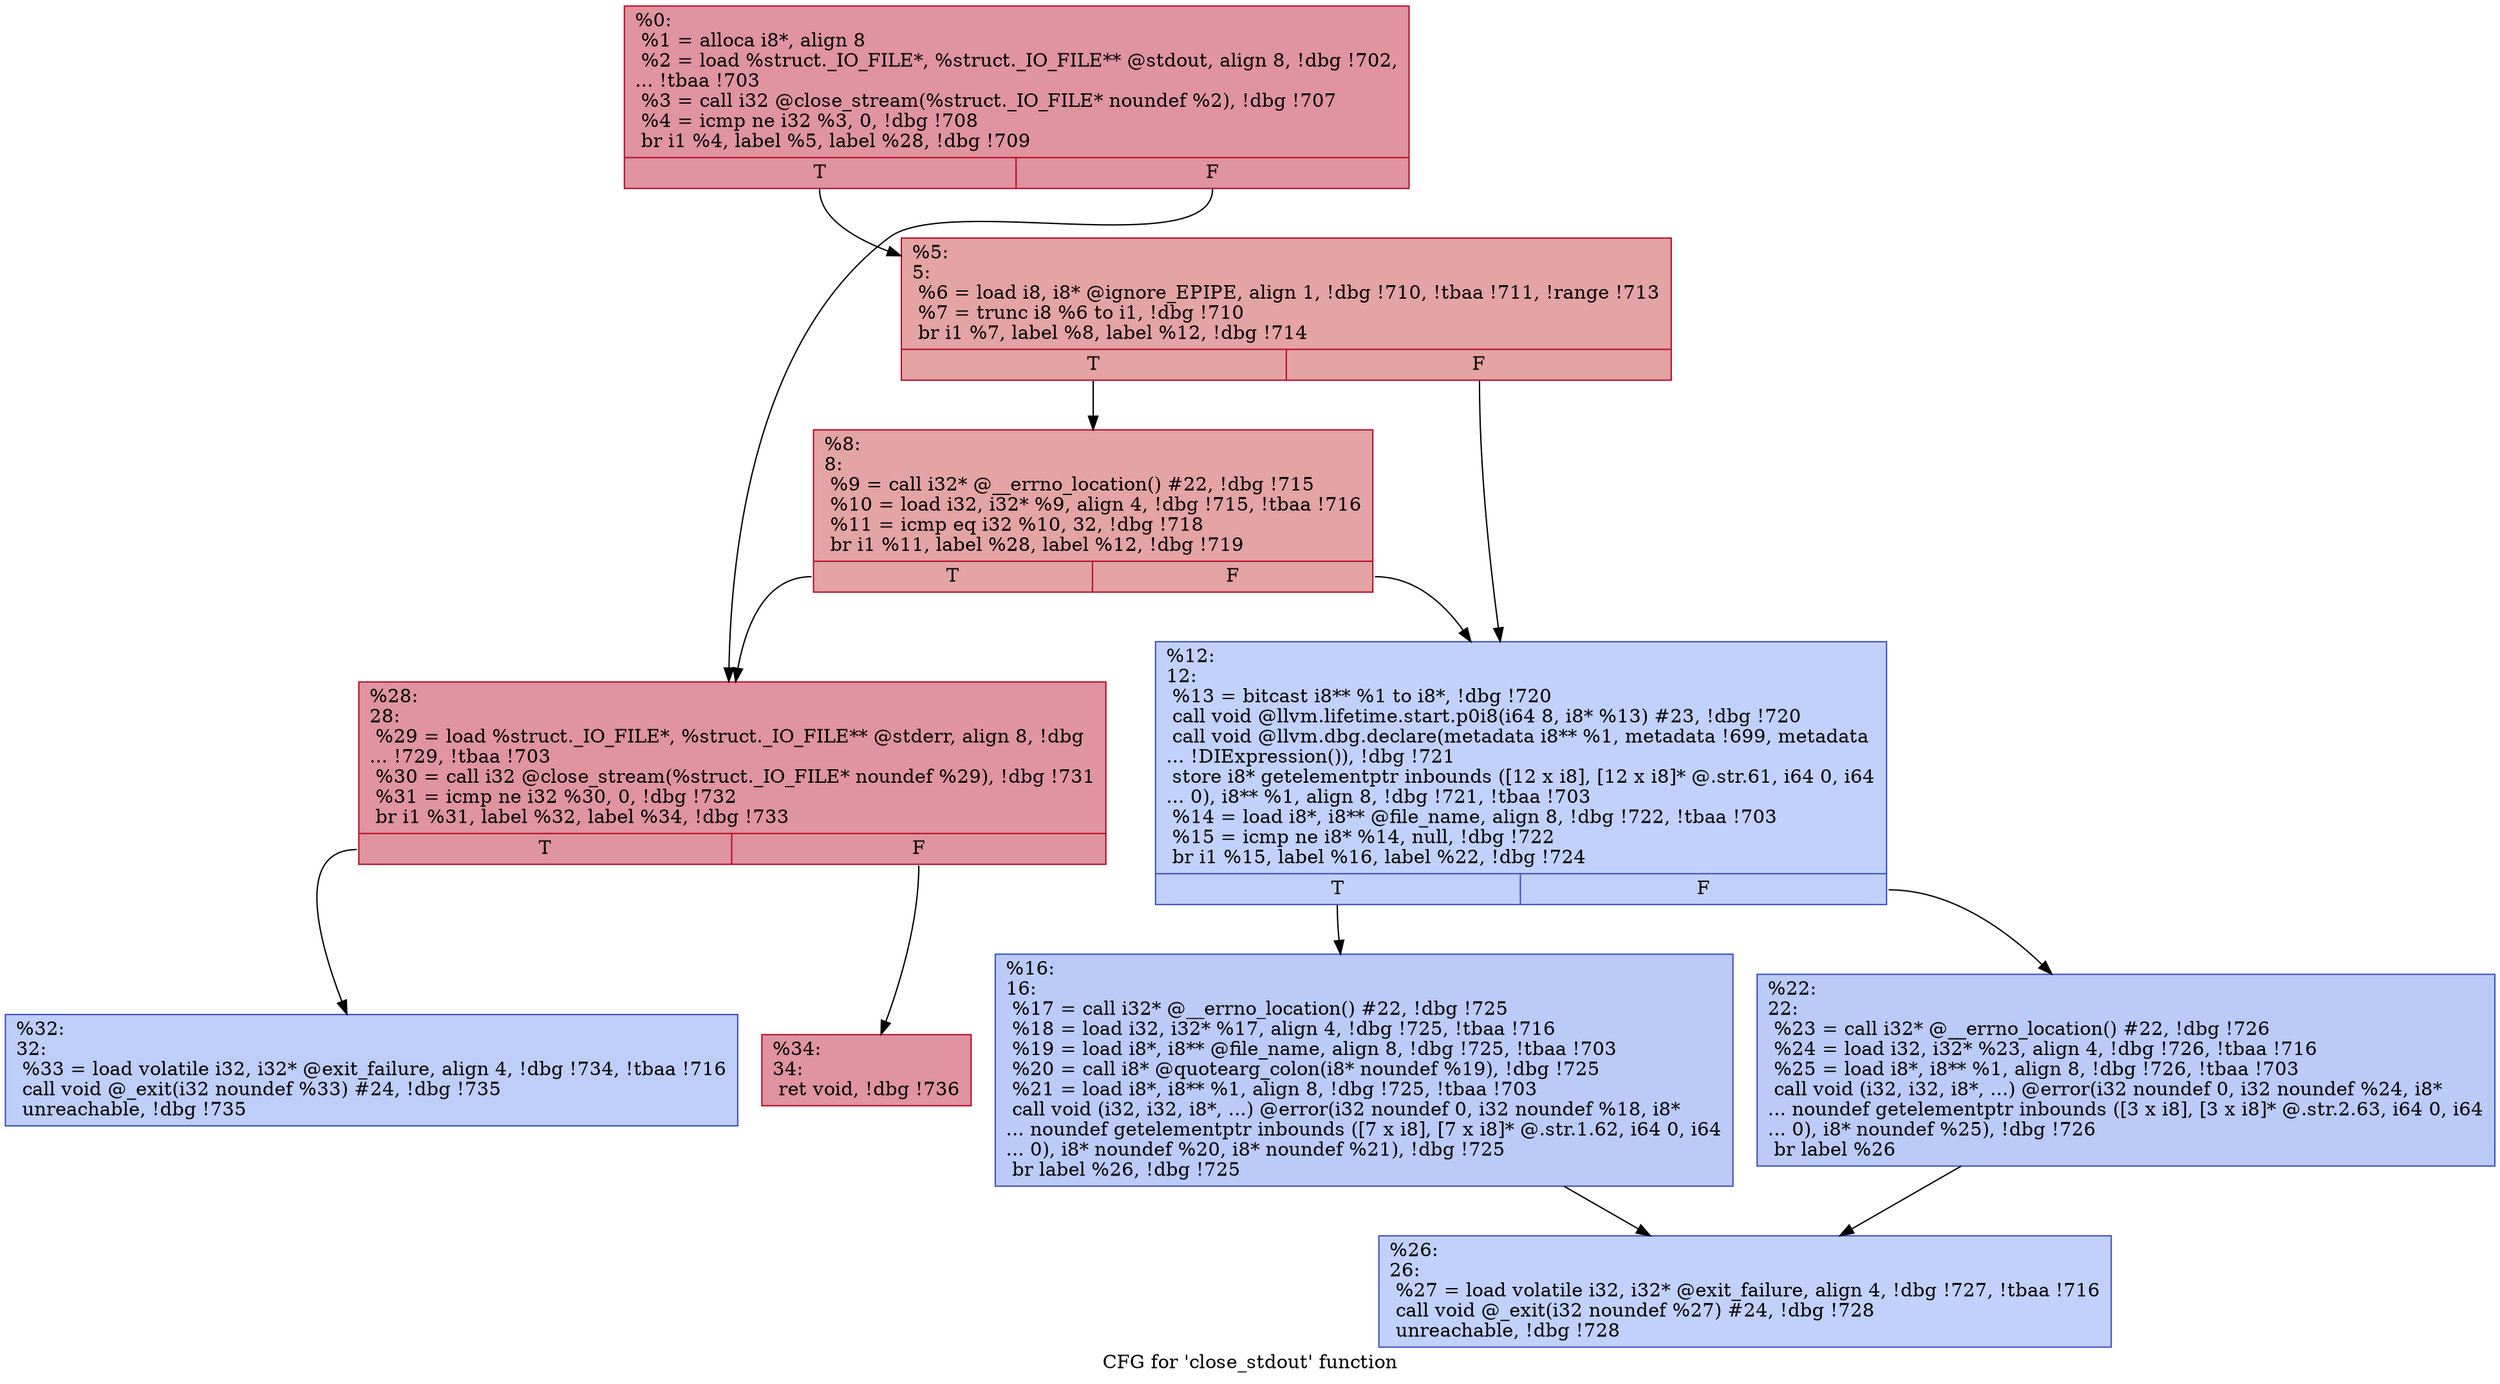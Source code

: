 digraph "CFG for 'close_stdout' function" {
	label="CFG for 'close_stdout' function";

	Node0x186ad10 [shape=record,color="#b70d28ff", style=filled, fillcolor="#b70d2870",label="{%0:\l  %1 = alloca i8*, align 8\l  %2 = load %struct._IO_FILE*, %struct._IO_FILE** @stdout, align 8, !dbg !702,\l... !tbaa !703\l  %3 = call i32 @close_stream(%struct._IO_FILE* noundef %2), !dbg !707\l  %4 = icmp ne i32 %3, 0, !dbg !708\l  br i1 %4, label %5, label %28, !dbg !709\l|{<s0>T|<s1>F}}"];
	Node0x186ad10:s0 -> Node0x186ae00;
	Node0x186ad10:s1 -> Node0x186afe0;
	Node0x186ae00 [shape=record,color="#b70d28ff", style=filled, fillcolor="#c32e3170",label="{%5:\l5:                                                \l  %6 = load i8, i8* @ignore_EPIPE, align 1, !dbg !710, !tbaa !711, !range !713\l  %7 = trunc i8 %6 to i1, !dbg !710\l  br i1 %7, label %8, label %12, !dbg !714\l|{<s0>T|<s1>F}}"];
	Node0x186ae00:s0 -> Node0x186ae50;
	Node0x186ae00:s1 -> Node0x186aea0;
	Node0x186ae50 [shape=record,color="#b70d28ff", style=filled, fillcolor="#c32e3170",label="{%8:\l8:                                                \l  %9 = call i32* @__errno_location() #22, !dbg !715\l  %10 = load i32, i32* %9, align 4, !dbg !715, !tbaa !716\l  %11 = icmp eq i32 %10, 32, !dbg !718\l  br i1 %11, label %28, label %12, !dbg !719\l|{<s0>T|<s1>F}}"];
	Node0x186ae50:s0 -> Node0x186afe0;
	Node0x186ae50:s1 -> Node0x186aea0;
	Node0x186aea0 [shape=record,color="#3d50c3ff", style=filled, fillcolor="#7396f570",label="{%12:\l12:                                               \l  %13 = bitcast i8** %1 to i8*, !dbg !720\l  call void @llvm.lifetime.start.p0i8(i64 8, i8* %13) #23, !dbg !720\l  call void @llvm.dbg.declare(metadata i8** %1, metadata !699, metadata\l... !DIExpression()), !dbg !721\l  store i8* getelementptr inbounds ([12 x i8], [12 x i8]* @.str.61, i64 0, i64\l... 0), i8** %1, align 8, !dbg !721, !tbaa !703\l  %14 = load i8*, i8** @file_name, align 8, !dbg !722, !tbaa !703\l  %15 = icmp ne i8* %14, null, !dbg !722\l  br i1 %15, label %16, label %22, !dbg !724\l|{<s0>T|<s1>F}}"];
	Node0x186aea0:s0 -> Node0x186aef0;
	Node0x186aea0:s1 -> Node0x186af40;
	Node0x186aef0 [shape=record,color="#3d50c3ff", style=filled, fillcolor="#6687ed70",label="{%16:\l16:                                               \l  %17 = call i32* @__errno_location() #22, !dbg !725\l  %18 = load i32, i32* %17, align 4, !dbg !725, !tbaa !716\l  %19 = load i8*, i8** @file_name, align 8, !dbg !725, !tbaa !703\l  %20 = call i8* @quotearg_colon(i8* noundef %19), !dbg !725\l  %21 = load i8*, i8** %1, align 8, !dbg !725, !tbaa !703\l  call void (i32, i32, i8*, ...) @error(i32 noundef 0, i32 noundef %18, i8*\l... noundef getelementptr inbounds ([7 x i8], [7 x i8]* @.str.1.62, i64 0, i64\l... 0), i8* noundef %20, i8* noundef %21), !dbg !725\l  br label %26, !dbg !725\l}"];
	Node0x186aef0 -> Node0x186af90;
	Node0x186af40 [shape=record,color="#3d50c3ff", style=filled, fillcolor="#6687ed70",label="{%22:\l22:                                               \l  %23 = call i32* @__errno_location() #22, !dbg !726\l  %24 = load i32, i32* %23, align 4, !dbg !726, !tbaa !716\l  %25 = load i8*, i8** %1, align 8, !dbg !726, !tbaa !703\l  call void (i32, i32, i8*, ...) @error(i32 noundef 0, i32 noundef %24, i8*\l... noundef getelementptr inbounds ([3 x i8], [3 x i8]* @.str.2.63, i64 0, i64\l... 0), i8* noundef %25), !dbg !726\l  br label %26\l}"];
	Node0x186af40 -> Node0x186af90;
	Node0x186af90 [shape=record,color="#3d50c3ff", style=filled, fillcolor="#7396f570",label="{%26:\l26:                                               \l  %27 = load volatile i32, i32* @exit_failure, align 4, !dbg !727, !tbaa !716\l  call void @_exit(i32 noundef %27) #24, !dbg !728\l  unreachable, !dbg !728\l}"];
	Node0x186afe0 [shape=record,color="#b70d28ff", style=filled, fillcolor="#b70d2870",label="{%28:\l28:                                               \l  %29 = load %struct._IO_FILE*, %struct._IO_FILE** @stderr, align 8, !dbg\l... !729, !tbaa !703\l  %30 = call i32 @close_stream(%struct._IO_FILE* noundef %29), !dbg !731\l  %31 = icmp ne i32 %30, 0, !dbg !732\l  br i1 %31, label %32, label %34, !dbg !733\l|{<s0>T|<s1>F}}"];
	Node0x186afe0:s0 -> Node0x186b030;
	Node0x186afe0:s1 -> Node0x186b080;
	Node0x186b030 [shape=record,color="#3d50c3ff", style=filled, fillcolor="#6c8ff170",label="{%32:\l32:                                               \l  %33 = load volatile i32, i32* @exit_failure, align 4, !dbg !734, !tbaa !716\l  call void @_exit(i32 noundef %33) #24, !dbg !735\l  unreachable, !dbg !735\l}"];
	Node0x186b080 [shape=record,color="#b70d28ff", style=filled, fillcolor="#b70d2870",label="{%34:\l34:                                               \l  ret void, !dbg !736\l}"];
}
